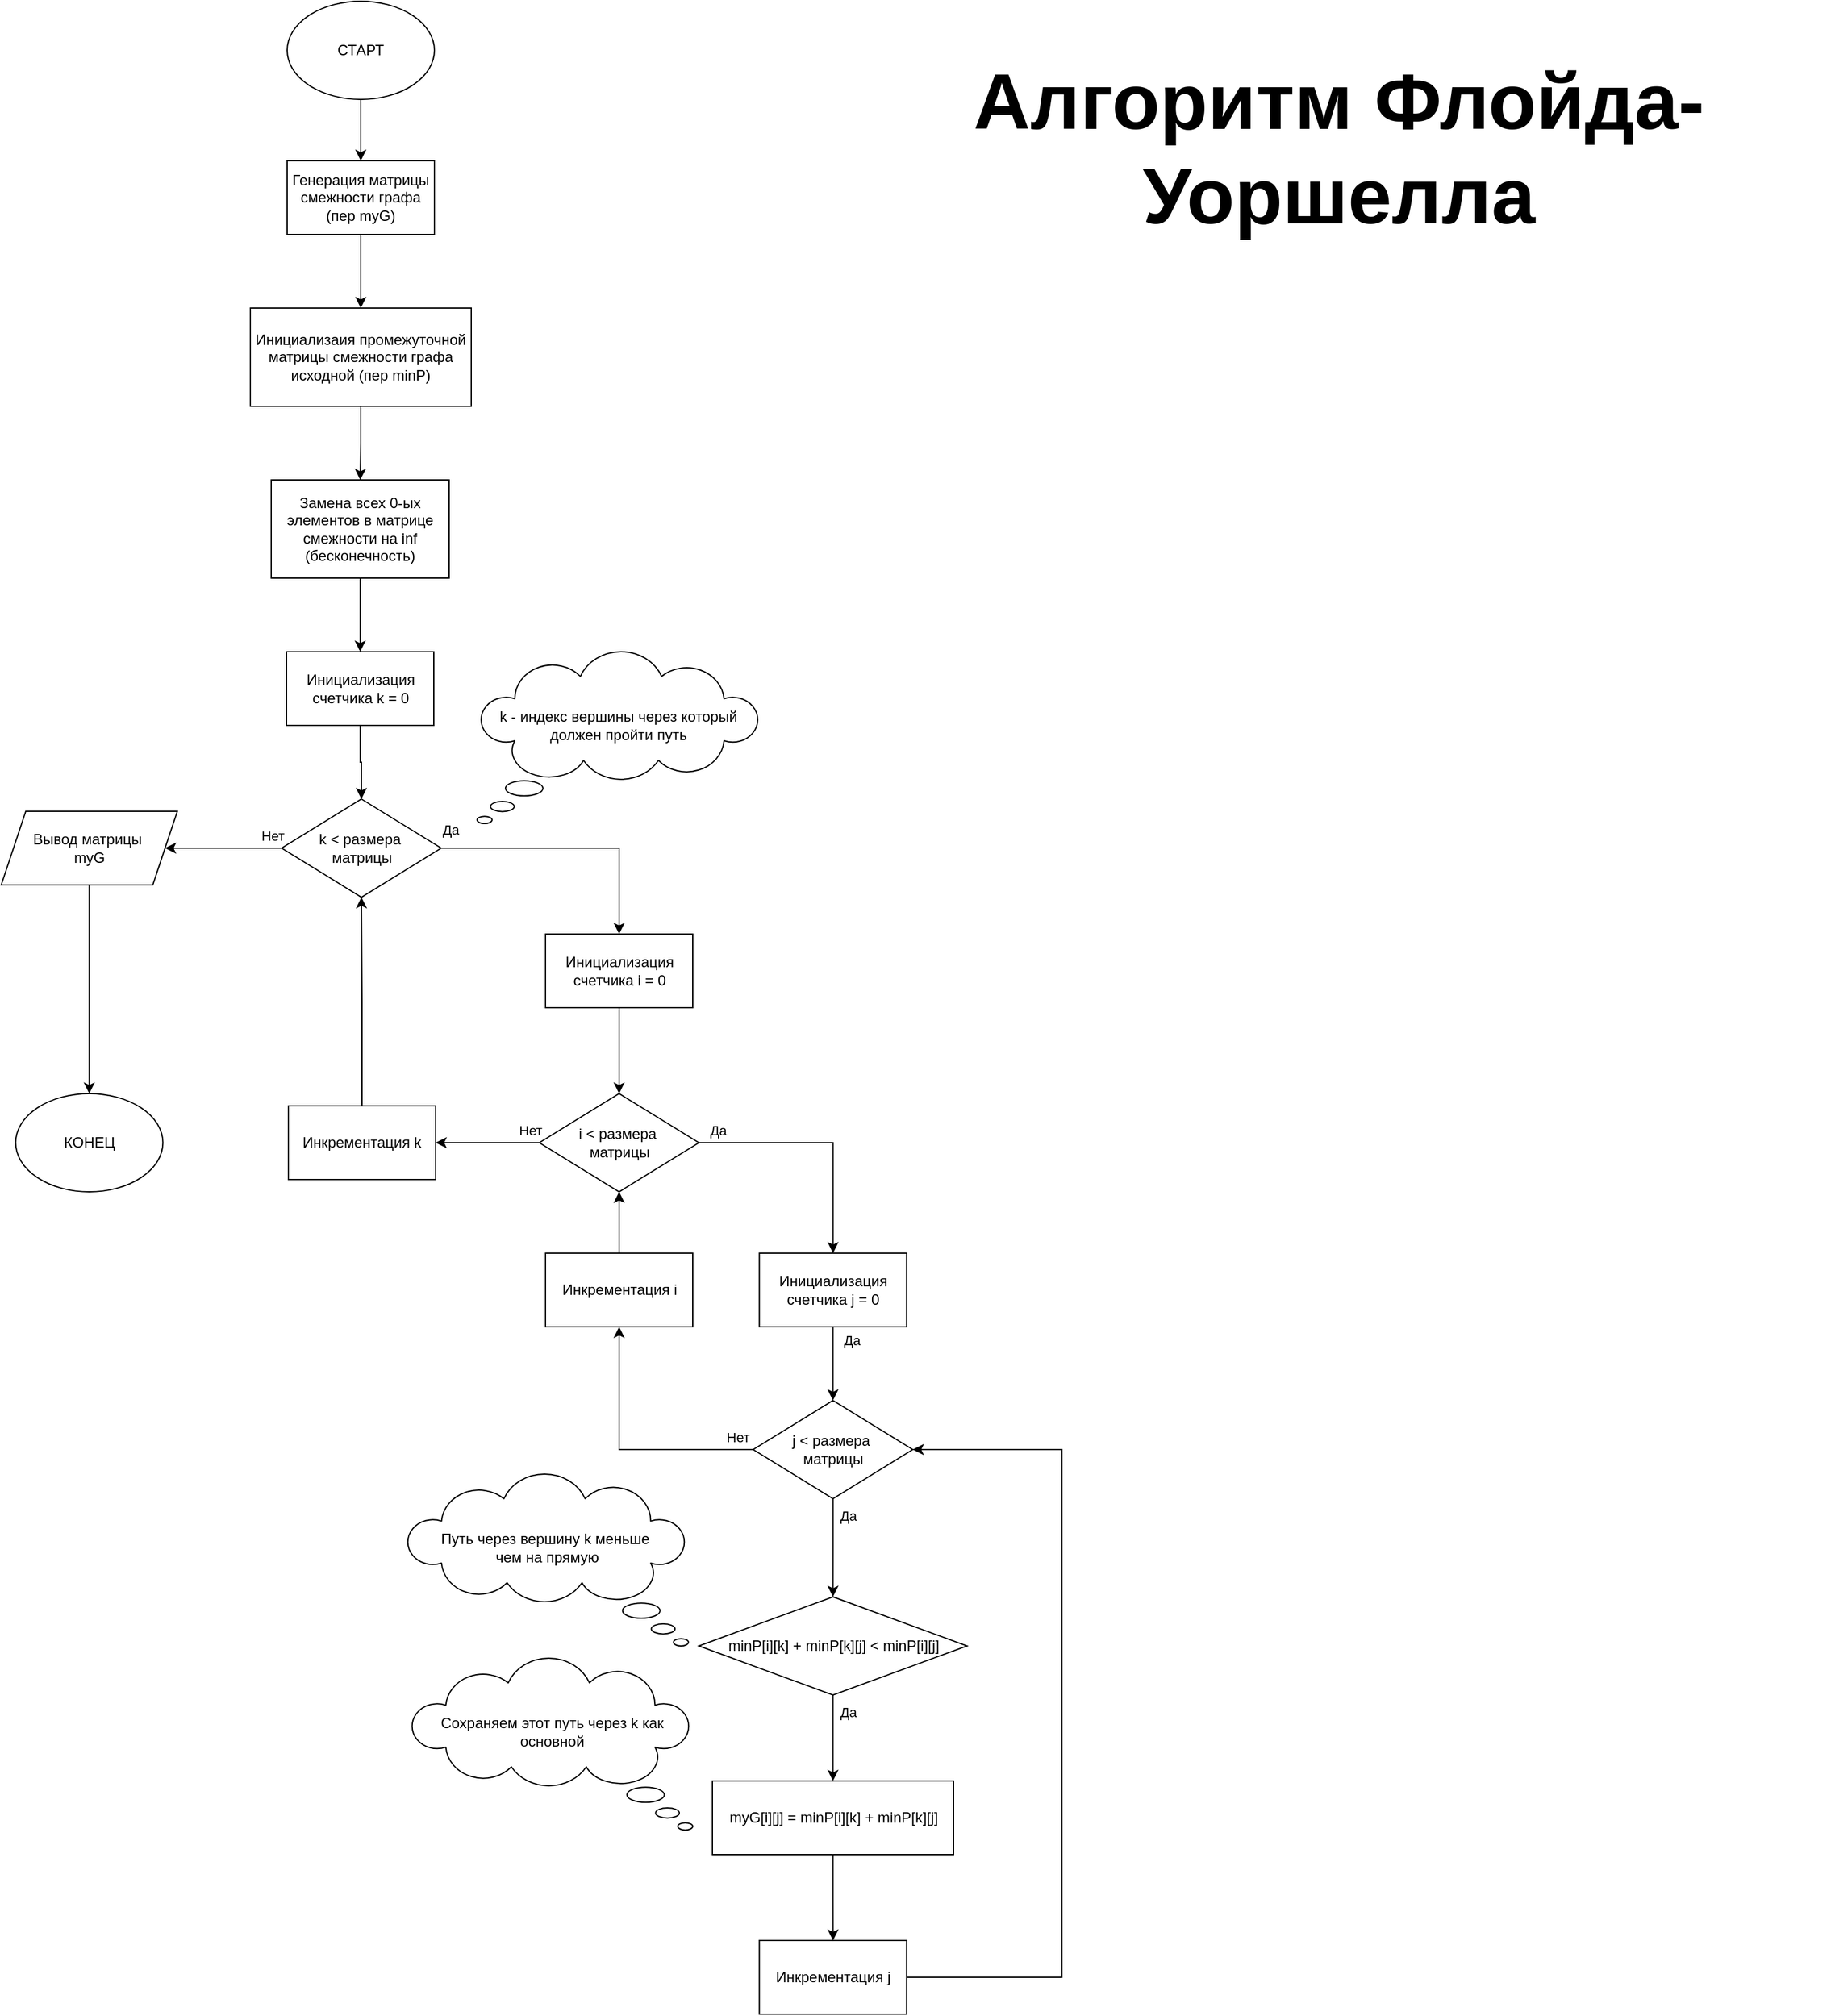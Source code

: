 <mxfile version="24.2.5" type="device">
  <diagram name="Страница — 1" id="IaIiqB7NT-9Ca0OZgut1">
    <mxGraphModel dx="775" dy="478" grid="1" gridSize="10" guides="1" tooltips="1" connect="1" arrows="1" fold="1" page="1" pageScale="1" pageWidth="827" pageHeight="1169" math="0" shadow="0">
      <root>
        <mxCell id="0" />
        <mxCell id="1" parent="0" />
        <mxCell id="T7R9kQGfX07B7LdkQ6xD-3" value="" style="edgeStyle=orthogonalEdgeStyle;rounded=0;orthogonalLoop=1;jettySize=auto;html=1;" parent="1" source="T7R9kQGfX07B7LdkQ6xD-1" target="T7R9kQGfX07B7LdkQ6xD-2" edge="1">
          <mxGeometry relative="1" as="geometry" />
        </mxCell>
        <mxCell id="T7R9kQGfX07B7LdkQ6xD-1" value="СТАРТ" style="ellipse;whiteSpace=wrap;html=1;" parent="1" vertex="1">
          <mxGeometry x="353" y="30" width="120" height="80" as="geometry" />
        </mxCell>
        <mxCell id="T7R9kQGfX07B7LdkQ6xD-29" value="" style="edgeStyle=orthogonalEdgeStyle;rounded=0;orthogonalLoop=1;jettySize=auto;html=1;" parent="1" source="T7R9kQGfX07B7LdkQ6xD-2" target="T7R9kQGfX07B7LdkQ6xD-28" edge="1">
          <mxGeometry relative="1" as="geometry" />
        </mxCell>
        <mxCell id="T7R9kQGfX07B7LdkQ6xD-2" value="Генерация матрицы смежности графа (пер myG)" style="rounded=0;whiteSpace=wrap;html=1;" parent="1" vertex="1">
          <mxGeometry x="353" y="160" width="120" height="60" as="geometry" />
        </mxCell>
        <mxCell id="T7R9kQGfX07B7LdkQ6xD-8" value="" style="edgeStyle=orthogonalEdgeStyle;rounded=0;orthogonalLoop=1;jettySize=auto;html=1;" parent="1" source="T7R9kQGfX07B7LdkQ6xD-5" target="T7R9kQGfX07B7LdkQ6xD-7" edge="1">
          <mxGeometry relative="1" as="geometry" />
        </mxCell>
        <mxCell id="T7R9kQGfX07B7LdkQ6xD-5" value="Замена всех 0-ых элементов в матрице смежности на inf (бесконечность)" style="whiteSpace=wrap;html=1;rounded=0;" parent="1" vertex="1">
          <mxGeometry x="340" y="420" width="145" height="80" as="geometry" />
        </mxCell>
        <mxCell id="T7R9kQGfX07B7LdkQ6xD-10" value="" style="edgeStyle=orthogonalEdgeStyle;rounded=0;orthogonalLoop=1;jettySize=auto;html=1;" parent="1" source="T7R9kQGfX07B7LdkQ6xD-7" target="T7R9kQGfX07B7LdkQ6xD-9" edge="1">
          <mxGeometry relative="1" as="geometry" />
        </mxCell>
        <mxCell id="T7R9kQGfX07B7LdkQ6xD-7" value="Инициализация счетчика k = 0" style="rounded=0;whiteSpace=wrap;html=1;" parent="1" vertex="1">
          <mxGeometry x="352.5" y="560" width="120" height="60" as="geometry" />
        </mxCell>
        <mxCell id="T7R9kQGfX07B7LdkQ6xD-20" style="edgeStyle=orthogonalEdgeStyle;rounded=0;orthogonalLoop=1;jettySize=auto;html=1;entryX=0.5;entryY=0;entryDx=0;entryDy=0;" parent="1" source="T7R9kQGfX07B7LdkQ6xD-9" target="T7R9kQGfX07B7LdkQ6xD-12" edge="1">
          <mxGeometry relative="1" as="geometry" />
        </mxCell>
        <mxCell id="T7R9kQGfX07B7LdkQ6xD-21" value="Да" style="edgeLabel;html=1;align=center;verticalAlign=middle;resizable=0;points=[];" parent="T7R9kQGfX07B7LdkQ6xD-20" vertex="1" connectable="0">
          <mxGeometry x="-0.87" y="-1" relative="1" as="geometry">
            <mxPoint x="-7" y="-16" as="offset" />
          </mxGeometry>
        </mxCell>
        <mxCell id="T7R9kQGfX07B7LdkQ6xD-55" value="" style="edgeStyle=orthogonalEdgeStyle;rounded=0;orthogonalLoop=1;jettySize=auto;html=1;" parent="1" source="T7R9kQGfX07B7LdkQ6xD-9" target="T7R9kQGfX07B7LdkQ6xD-54" edge="1">
          <mxGeometry relative="1" as="geometry">
            <Array as="points">
              <mxPoint x="320" y="720" />
              <mxPoint x="320" y="720" />
            </Array>
          </mxGeometry>
        </mxCell>
        <mxCell id="8oGEzToL8N5a5DQJlp9U-2" value="Нет" style="edgeLabel;html=1;align=center;verticalAlign=middle;resizable=0;points=[];" vertex="1" connectable="0" parent="T7R9kQGfX07B7LdkQ6xD-55">
          <mxGeometry x="-0.385" y="-2" relative="1" as="geometry">
            <mxPoint x="21" y="-8" as="offset" />
          </mxGeometry>
        </mxCell>
        <mxCell id="T7R9kQGfX07B7LdkQ6xD-9" value="k &amp;lt; размера&amp;nbsp;&lt;div&gt;матрицы&lt;/div&gt;" style="rhombus;whiteSpace=wrap;html=1;" parent="1" vertex="1">
          <mxGeometry x="348.5" y="680" width="130" height="80" as="geometry" />
        </mxCell>
        <mxCell id="T7R9kQGfX07B7LdkQ6xD-11" value="" style="edgeStyle=orthogonalEdgeStyle;rounded=0;orthogonalLoop=1;jettySize=auto;html=1;" parent="1" source="T7R9kQGfX07B7LdkQ6xD-12" target="T7R9kQGfX07B7LdkQ6xD-13" edge="1">
          <mxGeometry relative="1" as="geometry" />
        </mxCell>
        <mxCell id="T7R9kQGfX07B7LdkQ6xD-12" value="Инициализация счетчика i = 0" style="rounded=0;whiteSpace=wrap;html=1;" parent="1" vertex="1">
          <mxGeometry x="563.5" y="790" width="120" height="60" as="geometry" />
        </mxCell>
        <mxCell id="T7R9kQGfX07B7LdkQ6xD-17" value="" style="edgeStyle=orthogonalEdgeStyle;rounded=0;orthogonalLoop=1;jettySize=auto;html=1;" parent="1" source="T7R9kQGfX07B7LdkQ6xD-13" target="T7R9kQGfX07B7LdkQ6xD-15" edge="1">
          <mxGeometry relative="1" as="geometry" />
        </mxCell>
        <mxCell id="T7R9kQGfX07B7LdkQ6xD-26" value="Да" style="edgeLabel;html=1;align=center;verticalAlign=middle;resizable=0;points=[];" parent="T7R9kQGfX07B7LdkQ6xD-17" vertex="1" connectable="0">
          <mxGeometry x="-0.547" y="-1" relative="1" as="geometry">
            <mxPoint x="-30" y="-11" as="offset" />
          </mxGeometry>
        </mxCell>
        <mxCell id="T7R9kQGfX07B7LdkQ6xD-49" style="edgeStyle=orthogonalEdgeStyle;rounded=0;orthogonalLoop=1;jettySize=auto;html=1;entryX=1;entryY=0.5;entryDx=0;entryDy=0;" parent="1" source="T7R9kQGfX07B7LdkQ6xD-13" target="T7R9kQGfX07B7LdkQ6xD-46" edge="1">
          <mxGeometry relative="1" as="geometry" />
        </mxCell>
        <mxCell id="T7R9kQGfX07B7LdkQ6xD-50" value="Нет" style="edgeLabel;html=1;align=center;verticalAlign=middle;resizable=0;points=[];" parent="T7R9kQGfX07B7LdkQ6xD-49" vertex="1" connectable="0">
          <mxGeometry x="-0.451" y="-1" relative="1" as="geometry">
            <mxPoint x="15" y="-9" as="offset" />
          </mxGeometry>
        </mxCell>
        <mxCell id="T7R9kQGfX07B7LdkQ6xD-13" value="i &amp;lt; размера&amp;nbsp;&lt;div&gt;матрицы&lt;/div&gt;" style="rhombus;whiteSpace=wrap;html=1;" parent="1" vertex="1">
          <mxGeometry x="558.5" y="920" width="130" height="80" as="geometry" />
        </mxCell>
        <mxCell id="T7R9kQGfX07B7LdkQ6xD-14" value="" style="edgeStyle=orthogonalEdgeStyle;rounded=0;orthogonalLoop=1;jettySize=auto;html=1;" parent="1" source="T7R9kQGfX07B7LdkQ6xD-15" target="T7R9kQGfX07B7LdkQ6xD-16" edge="1">
          <mxGeometry relative="1" as="geometry" />
        </mxCell>
        <mxCell id="T7R9kQGfX07B7LdkQ6xD-27" value="Да" style="edgeLabel;html=1;align=center;verticalAlign=middle;resizable=0;points=[];" parent="T7R9kQGfX07B7LdkQ6xD-14" vertex="1" connectable="0">
          <mxGeometry x="-0.65" y="1" relative="1" as="geometry">
            <mxPoint x="14" as="offset" />
          </mxGeometry>
        </mxCell>
        <mxCell id="T7R9kQGfX07B7LdkQ6xD-15" value="Инициализация счетчика j = 0" style="rounded=0;whiteSpace=wrap;html=1;" parent="1" vertex="1">
          <mxGeometry x="737.75" y="1050" width="120" height="60" as="geometry" />
        </mxCell>
        <mxCell id="T7R9kQGfX07B7LdkQ6xD-34" value="" style="edgeStyle=orthogonalEdgeStyle;rounded=0;orthogonalLoop=1;jettySize=auto;html=1;" parent="1" source="T7R9kQGfX07B7LdkQ6xD-16" target="T7R9kQGfX07B7LdkQ6xD-33" edge="1">
          <mxGeometry relative="1" as="geometry" />
        </mxCell>
        <mxCell id="T7R9kQGfX07B7LdkQ6xD-51" value="Да" style="edgeLabel;html=1;align=center;verticalAlign=middle;resizable=0;points=[];" parent="T7R9kQGfX07B7LdkQ6xD-34" vertex="1" connectable="0">
          <mxGeometry x="-0.661" y="1" relative="1" as="geometry">
            <mxPoint x="11" as="offset" />
          </mxGeometry>
        </mxCell>
        <mxCell id="T7R9kQGfX07B7LdkQ6xD-44" style="edgeStyle=orthogonalEdgeStyle;rounded=0;orthogonalLoop=1;jettySize=auto;html=1;entryX=0.5;entryY=1;entryDx=0;entryDy=0;" parent="1" source="T7R9kQGfX07B7LdkQ6xD-16" target="T7R9kQGfX07B7LdkQ6xD-43" edge="1">
          <mxGeometry relative="1" as="geometry" />
        </mxCell>
        <mxCell id="T7R9kQGfX07B7LdkQ6xD-52" value="Нет" style="edgeLabel;html=1;align=center;verticalAlign=middle;resizable=0;points=[];" parent="T7R9kQGfX07B7LdkQ6xD-44" vertex="1" connectable="0">
          <mxGeometry x="-0.727" y="1" relative="1" as="geometry">
            <mxPoint x="15" y="-11" as="offset" />
          </mxGeometry>
        </mxCell>
        <mxCell id="T7R9kQGfX07B7LdkQ6xD-16" value="j &amp;lt; размера&amp;nbsp;&lt;div&gt;матрицы&lt;/div&gt;" style="rhombus;whiteSpace=wrap;html=1;" parent="1" vertex="1">
          <mxGeometry x="732.75" y="1170" width="130" height="80" as="geometry" />
        </mxCell>
        <mxCell id="T7R9kQGfX07B7LdkQ6xD-30" style="edgeStyle=orthogonalEdgeStyle;rounded=0;orthogonalLoop=1;jettySize=auto;html=1;entryX=0.5;entryY=0;entryDx=0;entryDy=0;" parent="1" source="T7R9kQGfX07B7LdkQ6xD-28" target="T7R9kQGfX07B7LdkQ6xD-5" edge="1">
          <mxGeometry relative="1" as="geometry" />
        </mxCell>
        <mxCell id="T7R9kQGfX07B7LdkQ6xD-28" value="Инициализаия промежуточной матрицы смежности графа исходной (пер minP)" style="whiteSpace=wrap;html=1;rounded=0;" parent="1" vertex="1">
          <mxGeometry x="323" y="280" width="180" height="80" as="geometry" />
        </mxCell>
        <mxCell id="T7R9kQGfX07B7LdkQ6xD-36" value="" style="edgeStyle=orthogonalEdgeStyle;rounded=0;orthogonalLoop=1;jettySize=auto;html=1;" parent="1" source="T7R9kQGfX07B7LdkQ6xD-33" target="T7R9kQGfX07B7LdkQ6xD-35" edge="1">
          <mxGeometry relative="1" as="geometry" />
        </mxCell>
        <mxCell id="8oGEzToL8N5a5DQJlp9U-1" value="Да" style="edgeLabel;html=1;align=center;verticalAlign=middle;resizable=0;points=[];" vertex="1" connectable="0" parent="T7R9kQGfX07B7LdkQ6xD-36">
          <mxGeometry x="-0.595" relative="1" as="geometry">
            <mxPoint x="12" as="offset" />
          </mxGeometry>
        </mxCell>
        <mxCell id="T7R9kQGfX07B7LdkQ6xD-33" value="minP[i][k] + minP[k][j] &amp;lt; minP[i][j]" style="rhombus;whiteSpace=wrap;html=1;" parent="1" vertex="1">
          <mxGeometry x="688.5" y="1330" width="218.5" height="80" as="geometry" />
        </mxCell>
        <mxCell id="T7R9kQGfX07B7LdkQ6xD-38" value="" style="edgeStyle=orthogonalEdgeStyle;rounded=0;orthogonalLoop=1;jettySize=auto;html=1;" parent="1" source="T7R9kQGfX07B7LdkQ6xD-35" target="T7R9kQGfX07B7LdkQ6xD-37" edge="1">
          <mxGeometry relative="1" as="geometry" />
        </mxCell>
        <mxCell id="T7R9kQGfX07B7LdkQ6xD-35" value="myG[i][j] = minP[i][k] + minP[k][j]" style="whiteSpace=wrap;html=1;" parent="1" vertex="1">
          <mxGeometry x="699.5" y="1480" width="196.5" height="60" as="geometry" />
        </mxCell>
        <mxCell id="T7R9kQGfX07B7LdkQ6xD-40" style="edgeStyle=orthogonalEdgeStyle;rounded=0;orthogonalLoop=1;jettySize=auto;html=1;" parent="1" source="T7R9kQGfX07B7LdkQ6xD-37" target="T7R9kQGfX07B7LdkQ6xD-16" edge="1">
          <mxGeometry relative="1" as="geometry">
            <Array as="points">
              <mxPoint x="984.25" y="1640" />
              <mxPoint x="984.25" y="1210" />
            </Array>
          </mxGeometry>
        </mxCell>
        <mxCell id="T7R9kQGfX07B7LdkQ6xD-37" value="Инкрементация j" style="rounded=0;whiteSpace=wrap;html=1;" parent="1" vertex="1">
          <mxGeometry x="737.75" y="1610" width="120" height="60" as="geometry" />
        </mxCell>
        <mxCell id="T7R9kQGfX07B7LdkQ6xD-45" style="edgeStyle=orthogonalEdgeStyle;rounded=0;orthogonalLoop=1;jettySize=auto;html=1;entryX=0.5;entryY=1;entryDx=0;entryDy=0;" parent="1" source="T7R9kQGfX07B7LdkQ6xD-43" target="T7R9kQGfX07B7LdkQ6xD-13" edge="1">
          <mxGeometry relative="1" as="geometry" />
        </mxCell>
        <mxCell id="T7R9kQGfX07B7LdkQ6xD-43" value="Инкрементация i" style="rounded=0;whiteSpace=wrap;html=1;" parent="1" vertex="1">
          <mxGeometry x="563.5" y="1050" width="120" height="60" as="geometry" />
        </mxCell>
        <mxCell id="T7R9kQGfX07B7LdkQ6xD-48" style="edgeStyle=orthogonalEdgeStyle;rounded=0;orthogonalLoop=1;jettySize=auto;html=1;entryX=0.5;entryY=1;entryDx=0;entryDy=0;" parent="1" source="T7R9kQGfX07B7LdkQ6xD-46" target="T7R9kQGfX07B7LdkQ6xD-9" edge="1">
          <mxGeometry relative="1" as="geometry" />
        </mxCell>
        <mxCell id="T7R9kQGfX07B7LdkQ6xD-46" value="Инкрементация k" style="rounded=0;whiteSpace=wrap;html=1;" parent="1" vertex="1">
          <mxGeometry x="354" y="930" width="120" height="60" as="geometry" />
        </mxCell>
        <mxCell id="T7R9kQGfX07B7LdkQ6xD-57" style="edgeStyle=orthogonalEdgeStyle;rounded=0;orthogonalLoop=1;jettySize=auto;html=1;" parent="1" source="T7R9kQGfX07B7LdkQ6xD-54" target="T7R9kQGfX07B7LdkQ6xD-56" edge="1">
          <mxGeometry relative="1" as="geometry" />
        </mxCell>
        <mxCell id="T7R9kQGfX07B7LdkQ6xD-54" value="Вывод матрицы&amp;nbsp;&lt;div&gt;myG&lt;/div&gt;" style="shape=parallelogram;perimeter=parallelogramPerimeter;whiteSpace=wrap;html=1;fixedSize=1;" parent="1" vertex="1">
          <mxGeometry x="120" y="690" width="143.5" height="60" as="geometry" />
        </mxCell>
        <mxCell id="T7R9kQGfX07B7LdkQ6xD-56" value="КОНЕЦ" style="ellipse;whiteSpace=wrap;html=1;" parent="1" vertex="1">
          <mxGeometry x="131.75" y="920" width="120" height="80" as="geometry" />
        </mxCell>
        <mxCell id="T7R9kQGfX07B7LdkQ6xD-58" value="k - индекс вершины через который должен пройти путь" style="whiteSpace=wrap;html=1;shape=mxgraph.basic.cloud_callout;flipH=0;verticalAlign=middle;horizontal=1;spacingBottom=20;" parent="1" vertex="1">
          <mxGeometry x="507.75" y="560" width="230" height="140" as="geometry" />
        </mxCell>
        <mxCell id="T7R9kQGfX07B7LdkQ6xD-59" value="Путь через вершину k меньше&amp;nbsp;&lt;div&gt;чем на прямую&lt;/div&gt;" style="whiteSpace=wrap;html=1;shape=mxgraph.basic.cloud_callout;flipH=1;verticalAlign=middle;horizontal=1;spacingBottom=20;" parent="1" vertex="1">
          <mxGeometry x="450" y="1230" width="230" height="140" as="geometry" />
        </mxCell>
        <mxCell id="T7R9kQGfX07B7LdkQ6xD-60" value="Сохраняем этот путь через k как основной" style="whiteSpace=wrap;html=1;shape=mxgraph.basic.cloud_callout;flipH=1;verticalAlign=middle;horizontal=1;spacingBottom=20;" parent="1" vertex="1">
          <mxGeometry x="453.5" y="1380" width="230" height="140" as="geometry" />
        </mxCell>
        <mxCell id="eY24e_9tUdWVGjgPyAdK-1" value="Алгоритм Флойда-Уоршелла" style="text;html=1;align=center;verticalAlign=middle;whiteSpace=wrap;rounded=0;fontSize=64;fontStyle=1" parent="1" vertex="1">
          <mxGeometry x="810" y="70" width="800" height="160" as="geometry" />
        </mxCell>
      </root>
    </mxGraphModel>
  </diagram>
</mxfile>

